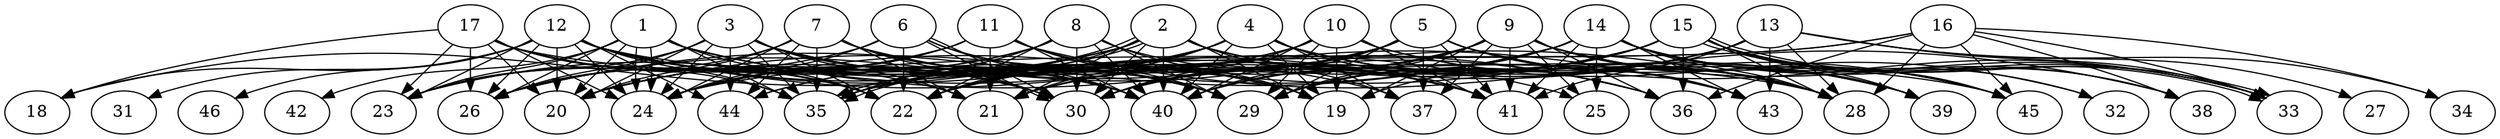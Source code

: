 // DAG (tier=3-complex, mode=data, n=46, ccr=0.525, fat=0.816, density=0.708, regular=0.266, jump=0.235, mindata=4194304, maxdata=33554432)
// DAG automatically generated by daggen at Sun Aug 24 16:33:35 2025
// /home/ermia/Project/Environments/daggen/bin/daggen --dot --ccr 0.525 --fat 0.816 --regular 0.266 --density 0.708 --jump 0.235 --mindata 4194304 --maxdata 33554432 -n 46 
digraph G {
  1 [size="20609633105335360", alpha="0.06", expect_size="10304816552667680"]
  1 -> 19 [size ="1140869512036352"]
  1 -> 20 [size ="1140869512036352"]
  1 -> 22 [size ="1140869512036352"]
  1 -> 23 [size ="1140869512036352"]
  1 -> 24 [size ="1140869512036352"]
  1 -> 24 [size ="1140869512036352"]
  1 -> 26 [size ="1140869512036352"]
  1 -> 28 [size ="1140869512036352"]
  1 -> 29 [size ="1140869512036352"]
  1 -> 35 [size ="1140869512036352"]
  1 -> 36 [size ="1140869512036352"]
  1 -> 42 [size ="1140869512036352"]
  2 [size="16976045398861222", alpha="0.07", expect_size="8488022699430611"]
  2 -> 18 [size ="406124088000512"]
  2 -> 19 [size ="406124088000512"]
  2 -> 20 [size ="406124088000512"]
  2 -> 21 [size ="406124088000512"]
  2 -> 22 [size ="406124088000512"]
  2 -> 23 [size ="406124088000512"]
  2 -> 28 [size ="406124088000512"]
  2 -> 30 [size ="406124088000512"]
  2 -> 35 [size ="406124088000512"]
  2 -> 35 [size ="406124088000512"]
  2 -> 36 [size ="406124088000512"]
  2 -> 37 [size ="406124088000512"]
  2 -> 39 [size ="406124088000512"]
  2 -> 40 [size ="406124088000512"]
  3 [size="2384212720132950528", alpha="0.03", expect_size="1192106360066475264"]
  3 -> 20 [size ="1031140857085952"]
  3 -> 21 [size ="1031140857085952"]
  3 -> 22 [size ="1031140857085952"]
  3 -> 23 [size ="1031140857085952"]
  3 -> 24 [size ="1031140857085952"]
  3 -> 26 [size ="1031140857085952"]
  3 -> 30 [size ="1031140857085952"]
  3 -> 35 [size ="1031140857085952"]
  3 -> 37 [size ="1031140857085952"]
  3 -> 41 [size ="1031140857085952"]
  3 -> 44 [size ="1031140857085952"]
  4 [size="1130945335278400512", alpha="0.15", expect_size="565472667639200256"]
  4 -> 19 [size ="619411870318592"]
  4 -> 20 [size ="619411870318592"]
  4 -> 21 [size ="619411870318592"]
  4 -> 22 [size ="619411870318592"]
  4 -> 24 [size ="619411870318592"]
  4 -> 28 [size ="619411870318592"]
  4 -> 37 [size ="619411870318592"]
  4 -> 40 [size ="619411870318592"]
  4 -> 41 [size ="619411870318592"]
  4 -> 43 [size ="619411870318592"]
  4 -> 44 [size ="619411870318592"]
  4 -> 45 [size ="619411870318592"]
  5 [size="888646418713759744", alpha="0.06", expect_size="444323209356879872"]
  5 -> 21 [size ="768109275250688"]
  5 -> 22 [size ="768109275250688"]
  5 -> 26 [size ="768109275250688"]
  5 -> 28 [size ="768109275250688"]
  5 -> 29 [size ="768109275250688"]
  5 -> 30 [size ="768109275250688"]
  5 -> 33 [size ="768109275250688"]
  5 -> 35 [size ="768109275250688"]
  5 -> 37 [size ="768109275250688"]
  5 -> 40 [size ="768109275250688"]
  5 -> 41 [size ="768109275250688"]
  5 -> 43 [size ="768109275250688"]
  5 -> 45 [size ="768109275250688"]
  6 [size="11904128418844988407808", alpha="0.15", expect_size="5952064209422494203904"]
  6 -> 22 [size ="4170822642040832"]
  6 -> 23 [size ="4170822642040832"]
  6 -> 24 [size ="4170822642040832"]
  6 -> 29 [size ="4170822642040832"]
  6 -> 30 [size ="4170822642040832"]
  6 -> 30 [size ="4170822642040832"]
  6 -> 40 [size ="4170822642040832"]
  7 [size="5368353648854235136", alpha="0.04", expect_size="2684176824427117568"]
  7 -> 20 [size ="7334376073330688"]
  7 -> 21 [size ="7334376073330688"]
  7 -> 24 [size ="7334376073330688"]
  7 -> 26 [size ="7334376073330688"]
  7 -> 29 [size ="7334376073330688"]
  7 -> 30 [size ="7334376073330688"]
  7 -> 35 [size ="7334376073330688"]
  7 -> 36 [size ="7334376073330688"]
  7 -> 40 [size ="7334376073330688"]
  7 -> 44 [size ="7334376073330688"]
  8 [size="3043546930241726976", alpha="0.15", expect_size="1521773465120863488"]
  8 -> 19 [size ="2857670323208192"]
  8 -> 20 [size ="2857670323208192"]
  8 -> 22 [size ="2857670323208192"]
  8 -> 24 [size ="2857670323208192"]
  8 -> 29 [size ="2857670323208192"]
  8 -> 30 [size ="2857670323208192"]
  8 -> 35 [size ="2857670323208192"]
  8 -> 40 [size ="2857670323208192"]
  8 -> 41 [size ="2857670323208192"]
  9 [size="55379223829477080", alpha="0.11", expect_size="27689611914738540"]
  9 -> 19 [size ="2265013280571392"]
  9 -> 22 [size ="2265013280571392"]
  9 -> 25 [size ="2265013280571392"]
  9 -> 28 [size ="2265013280571392"]
  9 -> 29 [size ="2265013280571392"]
  9 -> 30 [size ="2265013280571392"]
  9 -> 33 [size ="2265013280571392"]
  9 -> 35 [size ="2265013280571392"]
  9 -> 36 [size ="2265013280571392"]
  9 -> 37 [size ="2265013280571392"]
  9 -> 40 [size ="2265013280571392"]
  9 -> 41 [size ="2265013280571392"]
  9 -> 45 [size ="2265013280571392"]
  10 [size="28480909609346172715008", alpha="0.03", expect_size="14240454804673086357504"]
  10 -> 19 [size ="7460922989740032"]
  10 -> 29 [size ="7460922989740032"]
  10 -> 30 [size ="7460922989740032"]
  10 -> 32 [size ="7460922989740032"]
  10 -> 35 [size ="7460922989740032"]
  10 -> 39 [size ="7460922989740032"]
  10 -> 40 [size ="7460922989740032"]
  10 -> 41 [size ="7460922989740032"]
  10 -> 44 [size ="7460922989740032"]
  11 [size="98597632536507776", alpha="0.02", expect_size="49298816268253888"]
  11 -> 19 [size ="7860405212807168"]
  11 -> 21 [size ="7860405212807168"]
  11 -> 23 [size ="7860405212807168"]
  11 -> 24 [size ="7860405212807168"]
  11 -> 26 [size ="7860405212807168"]
  11 -> 29 [size ="7860405212807168"]
  11 -> 38 [size ="7860405212807168"]
  11 -> 40 [size ="7860405212807168"]
  12 [size="12373014603195557609472", alpha="0.17", expect_size="6186507301597778804736"]
  12 -> 18 [size ="4279637693693952"]
  12 -> 20 [size ="4279637693693952"]
  12 -> 22 [size ="4279637693693952"]
  12 -> 23 [size ="4279637693693952"]
  12 -> 24 [size ="4279637693693952"]
  12 -> 25 [size ="4279637693693952"]
  12 -> 26 [size ="4279637693693952"]
  12 -> 29 [size ="4279637693693952"]
  12 -> 31 [size ="4279637693693952"]
  12 -> 35 [size ="4279637693693952"]
  12 -> 40 [size ="4279637693693952"]
  12 -> 41 [size ="4279637693693952"]
  12 -> 43 [size ="4279637693693952"]
  12 -> 44 [size ="4279637693693952"]
  12 -> 45 [size ="4279637693693952"]
  12 -> 46 [size ="4279637693693952"]
  13 [size="30639467031648896", alpha="0.17", expect_size="15319733515824448"]
  13 -> 21 [size ="768912190865408"]
  13 -> 22 [size ="768912190865408"]
  13 -> 27 [size ="768912190865408"]
  13 -> 28 [size ="768912190865408"]
  13 -> 29 [size ="768912190865408"]
  13 -> 30 [size ="768912190865408"]
  13 -> 33 [size ="768912190865408"]
  13 -> 34 [size ="768912190865408"]
  13 -> 41 [size ="768912190865408"]
  13 -> 43 [size ="768912190865408"]
  14 [size="291486998462464000000", alpha="0.19", expect_size="145743499231232000000"]
  14 -> 20 [size ="351697633280000"]
  14 -> 22 [size ="351697633280000"]
  14 -> 25 [size ="351697633280000"]
  14 -> 26 [size ="351697633280000"]
  14 -> 28 [size ="351697633280000"]
  14 -> 29 [size ="351697633280000"]
  14 -> 32 [size ="351697633280000"]
  14 -> 33 [size ="351697633280000"]
  14 -> 38 [size ="351697633280000"]
  14 -> 39 [size ="351697633280000"]
  14 -> 41 [size ="351697633280000"]
  14 -> 43 [size ="351697633280000"]
  15 [size="971211955303941668864", alpha="0.14", expect_size="485605977651970834432"]
  15 -> 19 [size ="784571750678528"]
  15 -> 21 [size ="784571750678528"]
  15 -> 24 [size ="784571750678528"]
  15 -> 28 [size ="784571750678528"]
  15 -> 29 [size ="784571750678528"]
  15 -> 30 [size ="784571750678528"]
  15 -> 33 [size ="784571750678528"]
  15 -> 33 [size ="784571750678528"]
  15 -> 36 [size ="784571750678528"]
  15 -> 38 [size ="784571750678528"]
  15 -> 39 [size ="784571750678528"]
  15 -> 40 [size ="784571750678528"]
  15 -> 45 [size ="784571750678528"]
  16 [size="15078420146933490253824", alpha="0.03", expect_size="7539210073466745126912"]
  16 -> 24 [size ="4882705686724608"]
  16 -> 28 [size ="4882705686724608"]
  16 -> 33 [size ="4882705686724608"]
  16 -> 34 [size ="4882705686724608"]
  16 -> 35 [size ="4882705686724608"]
  16 -> 36 [size ="4882705686724608"]
  16 -> 38 [size ="4882705686724608"]
  16 -> 45 [size ="4882705686724608"]
  17 [size="6721649702934151168000", alpha="0.08", expect_size="3360824851467075584000"]
  17 -> 18 [size ="2849315697459200"]
  17 -> 20 [size ="2849315697459200"]
  17 -> 21 [size ="2849315697459200"]
  17 -> 22 [size ="2849315697459200"]
  17 -> 23 [size ="2849315697459200"]
  17 -> 24 [size ="2849315697459200"]
  17 -> 26 [size ="2849315697459200"]
  17 -> 28 [size ="2849315697459200"]
  17 -> 30 [size ="2849315697459200"]
  17 -> 35 [size ="2849315697459200"]
  18 [size="8993487028292431872", alpha="0.12", expect_size="4496743514146215936"]
  19 [size="10519074783246659584", alpha="0.05", expect_size="5259537391623329792"]
  20 [size="17005744893960155824128", alpha="0.18", expect_size="8502872446980077912064"]
  21 [size="10579882965730028", alpha="0.04", expect_size="5289941482865014"]
  22 [size="2468449472881264427008", alpha="0.10", expect_size="1234224736440632213504"]
  23 [size="7802001714640132096", alpha="0.09", expect_size="3901000857320066048"]
  24 [size="157988205088896992", alpha="0.01", expect_size="78994102544448496"]
  25 [size="716197242847994496", alpha="0.18", expect_size="358098621423997248"]
  26 [size="2338255576781209600", alpha="0.08", expect_size="1169127788390604800"]
  27 [size="6492081650038854656", alpha="0.12", expect_size="3246040825019427328"]
  28 [size="18493574471483392000000", alpha="0.18", expect_size="9246787235741696000000"]
  29 [size="189981889289345280", alpha="0.06", expect_size="94990944644672640"]
  30 [size="8970367228154325499904", alpha="0.06", expect_size="4485183614077162749952"]
  31 [size="1672849551890281984", alpha="0.04", expect_size="836424775945140992"]
  32 [size="131163721278223360", alpha="0.17", expect_size="65581860639111680"]
  33 [size="9328431612531879936", alpha="0.08", expect_size="4664215806265939968"]
  34 [size="16896279236950722871296", alpha="0.12", expect_size="8448139618475361435648"]
  35 [size="4766603144681488384000", alpha="0.04", expect_size="2383301572340744192000"]
  36 [size="514856110387932168192", alpha="0.02", expect_size="257428055193966084096"]
  37 [size="130523070142457088", alpha="0.10", expect_size="65261535071228544"]
  38 [size="4603191228232630272000", alpha="0.01", expect_size="2301595614116315136000"]
  39 [size="31763759347484640", alpha="0.17", expect_size="15881879673742320"]
  40 [size="301994894522079680", alpha="0.11", expect_size="150997447261039840"]
  41 [size="32935153763767960", alpha="0.19", expect_size="16467576881883980"]
  42 [size="221609251527167904", alpha="0.02", expect_size="110804625763583952"]
  43 [size="22237110520459380", alpha="0.05", expect_size="11118555260229690"]
  44 [size="51109612439944704", alpha="0.06", expect_size="25554806219972352"]
  45 [size="7416079697236633583616", alpha="0.19", expect_size="3708039848618316791808"]
  46 [size="15620431740122716160", alpha="0.02", expect_size="7810215870061358080"]
}